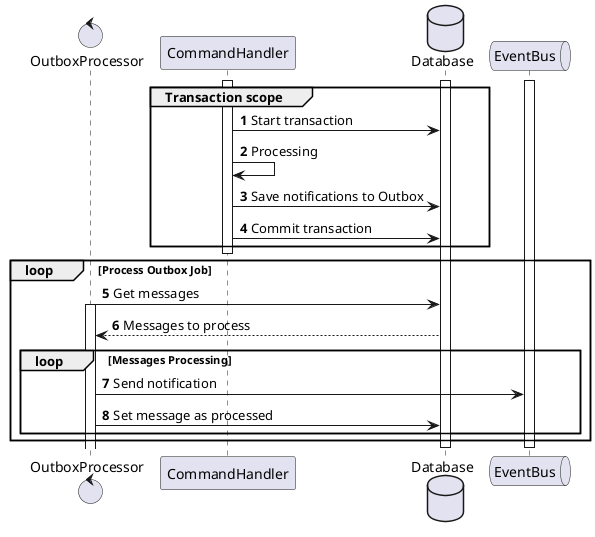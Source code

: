 @startuml

autonumber

control OutboxProcessor
participant CommandHandler
database Database
queue EventBus

activate CommandHandler
activate Database
activate EventBus

group Transaction scope
    CommandHandler -> Database: Start transaction
    CommandHandler -> CommandHandler: Processing
    CommandHandler -> Database: Save notifications to Outbox
    CommandHandler -> Database: Commit transaction
end

deactivate CommandHandler

loop Process Outbox Job
    OutboxProcessor -> Database: Get messages

    activate OutboxProcessor
    Database --> OutboxProcessor: Messages to process
    loop Messages Processing
        OutboxProcessor -> EventBus: Send notification
        OutboxProcessor -> Database: Set message as processed
    end
end

deactivate Database
deactivate EventBus
@enduml
